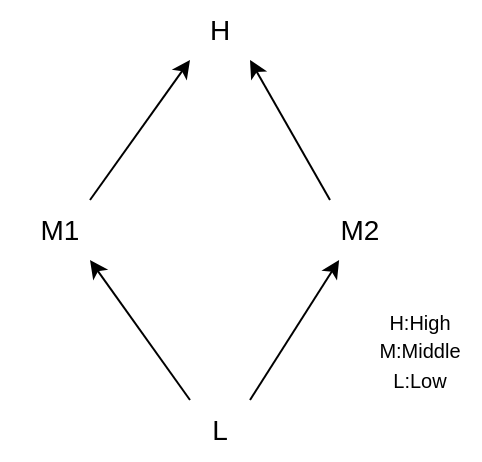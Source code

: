 <mxfile version="21.2.9" type="github">
  <diagram name="第 1 页" id="pEFQP5i0AA1p0Na8iCgs">
    <mxGraphModel dx="819" dy="450" grid="1" gridSize="10" guides="1" tooltips="1" connect="1" arrows="1" fold="1" page="1" pageScale="1" pageWidth="827" pageHeight="1169" math="0" shadow="0">
      <root>
        <mxCell id="0" />
        <mxCell id="1" parent="0" />
        <mxCell id="qtClvBC5TZEsLdvCulFs-5" style="rounded=0;orthogonalLoop=1;jettySize=auto;html=1;exitX=0.25;exitY=0;exitDx=0;exitDy=0;entryX=0.75;entryY=1;entryDx=0;entryDy=0;" edge="1" parent="1" source="qtClvBC5TZEsLdvCulFs-1" target="qtClvBC5TZEsLdvCulFs-2">
          <mxGeometry relative="1" as="geometry" />
        </mxCell>
        <mxCell id="qtClvBC5TZEsLdvCulFs-6" style="rounded=0;orthogonalLoop=1;jettySize=auto;html=1;exitX=0.75;exitY=0;exitDx=0;exitDy=0;entryX=0.326;entryY=1;entryDx=0;entryDy=0;entryPerimeter=0;" edge="1" parent="1" source="qtClvBC5TZEsLdvCulFs-1" target="qtClvBC5TZEsLdvCulFs-3">
          <mxGeometry relative="1" as="geometry" />
        </mxCell>
        <mxCell id="qtClvBC5TZEsLdvCulFs-1" value="&lt;font style=&quot;font-size: 14px;&quot;&gt;L&lt;/font&gt;" style="text;html=1;strokeColor=none;fillColor=none;align=center;verticalAlign=middle;whiteSpace=wrap;rounded=0;" vertex="1" parent="1">
          <mxGeometry x="370" y="320" width="60" height="30" as="geometry" />
        </mxCell>
        <mxCell id="qtClvBC5TZEsLdvCulFs-7" style="rounded=0;orthogonalLoop=1;jettySize=auto;html=1;exitX=0.75;exitY=0;exitDx=0;exitDy=0;entryX=0.25;entryY=1;entryDx=0;entryDy=0;" edge="1" parent="1" source="qtClvBC5TZEsLdvCulFs-2" target="qtClvBC5TZEsLdvCulFs-4">
          <mxGeometry relative="1" as="geometry" />
        </mxCell>
        <mxCell id="qtClvBC5TZEsLdvCulFs-2" value="&lt;font style=&quot;font-size: 14px;&quot;&gt;M1&lt;/font&gt;" style="text;html=1;strokeColor=none;fillColor=none;align=center;verticalAlign=middle;whiteSpace=wrap;rounded=0;" vertex="1" parent="1">
          <mxGeometry x="290" y="220" width="60" height="30" as="geometry" />
        </mxCell>
        <mxCell id="qtClvBC5TZEsLdvCulFs-8" style="rounded=0;orthogonalLoop=1;jettySize=auto;html=1;exitX=0.25;exitY=0;exitDx=0;exitDy=0;entryX=0.75;entryY=1;entryDx=0;entryDy=0;" edge="1" parent="1" source="qtClvBC5TZEsLdvCulFs-3" target="qtClvBC5TZEsLdvCulFs-4">
          <mxGeometry relative="1" as="geometry" />
        </mxCell>
        <mxCell id="qtClvBC5TZEsLdvCulFs-3" value="&lt;font style=&quot;font-size: 14px;&quot;&gt;M2&lt;/font&gt;" style="text;html=1;strokeColor=none;fillColor=none;align=center;verticalAlign=middle;whiteSpace=wrap;rounded=0;" vertex="1" parent="1">
          <mxGeometry x="440" y="220" width="60" height="30" as="geometry" />
        </mxCell>
        <mxCell id="qtClvBC5TZEsLdvCulFs-4" value="&lt;font style=&quot;font-size: 14px;&quot;&gt;H&lt;/font&gt;" style="text;html=1;strokeColor=none;fillColor=none;align=center;verticalAlign=middle;whiteSpace=wrap;rounded=0;" vertex="1" parent="1">
          <mxGeometry x="370" y="120" width="60" height="30" as="geometry" />
        </mxCell>
        <mxCell id="qtClvBC5TZEsLdvCulFs-9" value="&lt;font style=&quot;font-size: 10px;&quot;&gt;H:High&lt;br&gt;M:Middle&lt;br&gt;L:Low&lt;/font&gt;" style="text;html=1;strokeColor=none;fillColor=none;align=center;verticalAlign=middle;whiteSpace=wrap;rounded=0;" vertex="1" parent="1">
          <mxGeometry x="470" y="280" width="60" height="30" as="geometry" />
        </mxCell>
      </root>
    </mxGraphModel>
  </diagram>
</mxfile>
